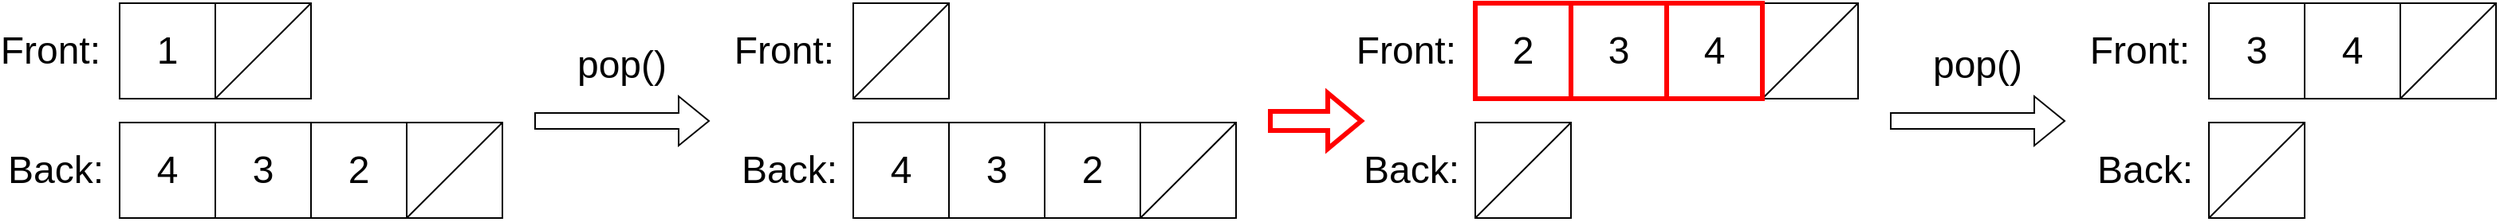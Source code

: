<mxfile version="22.1.2" type="device">
  <diagram name="第 1 页" id="KemlZvxES-pmjvx99MJy">
    <mxGraphModel dx="199" dy="658" grid="1" gridSize="10" guides="1" tooltips="1" connect="1" arrows="1" fold="1" page="1" pageScale="1" pageWidth="827" pageHeight="1169" math="0" shadow="0">
      <root>
        <mxCell id="0" />
        <mxCell id="1" parent="0" />
        <mxCell id="MlOCYBxQjXrcOC7JeDMh-37" value="Nil" style="rounded=0;whiteSpace=wrap;html=1;fontSize=24;" parent="1" vertex="1">
          <mxGeometry x="1770" y="90" width="60" height="60" as="geometry" />
        </mxCell>
        <mxCell id="MlOCYBxQjXrcOC7JeDMh-38" value="Front:&amp;nbsp;" style="text;html=1;strokeColor=none;fillColor=none;align=center;verticalAlign=middle;whiteSpace=wrap;rounded=0;fontSize=24;" parent="1" vertex="1">
          <mxGeometry x="1640" y="105" width="60" height="30" as="geometry" />
        </mxCell>
        <mxCell id="MlOCYBxQjXrcOC7JeDMh-39" value="Back:" style="text;html=1;strokeColor=none;fillColor=none;align=center;verticalAlign=middle;whiteSpace=wrap;rounded=0;fontSize=24;" parent="1" vertex="1">
          <mxGeometry x="1640" y="180" width="60" height="30" as="geometry" />
        </mxCell>
        <mxCell id="MlOCYBxQjXrcOC7JeDMh-40" value="Nil" style="rounded=0;whiteSpace=wrap;html=1;fontSize=24;" parent="1" vertex="1">
          <mxGeometry x="1890" y="165" width="60" height="60" as="geometry" />
        </mxCell>
        <mxCell id="MlOCYBxQjXrcOC7JeDMh-41" value="1" style="rounded=0;whiteSpace=wrap;html=1;fontSize=24;" parent="1" vertex="1">
          <mxGeometry x="1710" y="90" width="60" height="60" as="geometry" />
        </mxCell>
        <mxCell id="MlOCYBxQjXrcOC7JeDMh-42" value="2" style="rounded=0;whiteSpace=wrap;html=1;fontSize=24;strokeColor=#000000;strokeWidth=1;" parent="1" vertex="1">
          <mxGeometry x="1830" y="165" width="60" height="60" as="geometry" />
        </mxCell>
        <mxCell id="MlOCYBxQjXrcOC7JeDMh-43" value="4" style="rounded=0;whiteSpace=wrap;html=1;fontSize=24;strokeColor=#000000;strokeWidth=1;" parent="1" vertex="1">
          <mxGeometry x="1710" y="165" width="60" height="60" as="geometry" />
        </mxCell>
        <mxCell id="MlOCYBxQjXrcOC7JeDMh-46" value="3" style="rounded=0;whiteSpace=wrap;html=1;fontSize=24;strokeColor=#000000;strokeWidth=1;" parent="1" vertex="1">
          <mxGeometry x="1770" y="165" width="60" height="60" as="geometry" />
        </mxCell>
        <mxCell id="MlOCYBxQjXrcOC7JeDMh-47" value="" style="shape=flexArrow;endArrow=classic;html=1;rounded=0;" parent="1" edge="1">
          <mxGeometry width="50" height="50" relative="1" as="geometry">
            <mxPoint x="1970" y="164" as="sourcePoint" />
            <mxPoint x="2080" y="164" as="targetPoint" />
          </mxGeometry>
        </mxCell>
        <mxCell id="MlOCYBxQjXrcOC7JeDMh-48" value="&lt;font style=&quot;font-size: 24px;&quot;&gt;pop()&lt;/font&gt;" style="text;html=1;strokeColor=none;fillColor=none;align=center;verticalAlign=middle;whiteSpace=wrap;rounded=0;" parent="1" vertex="1">
          <mxGeometry x="1980" y="114" width="90" height="30" as="geometry" />
        </mxCell>
        <mxCell id="uQm73zSCa8k1WOQrXYzA-2" value="Front:&amp;nbsp;" style="text;html=1;strokeColor=none;fillColor=none;align=center;verticalAlign=middle;whiteSpace=wrap;rounded=0;fontSize=24;" parent="1" vertex="1">
          <mxGeometry x="2100" y="105" width="60" height="30" as="geometry" />
        </mxCell>
        <mxCell id="uQm73zSCa8k1WOQrXYzA-3" value="Back:" style="text;html=1;strokeColor=none;fillColor=none;align=center;verticalAlign=middle;whiteSpace=wrap;rounded=0;fontSize=24;" parent="1" vertex="1">
          <mxGeometry x="2100" y="180" width="60" height="30" as="geometry" />
        </mxCell>
        <mxCell id="uQm73zSCa8k1WOQrXYzA-4" value="Nil" style="rounded=0;whiteSpace=wrap;html=1;fontSize=24;" parent="1" vertex="1">
          <mxGeometry x="2350" y="165" width="60" height="60" as="geometry" />
        </mxCell>
        <mxCell id="uQm73zSCa8k1WOQrXYzA-6" value="2" style="rounded=0;whiteSpace=wrap;html=1;fontSize=24;strokeColor=#000000;strokeWidth=1;" parent="1" vertex="1">
          <mxGeometry x="2290" y="165" width="60" height="60" as="geometry" />
        </mxCell>
        <mxCell id="uQm73zSCa8k1WOQrXYzA-7" value="4" style="rounded=0;whiteSpace=wrap;html=1;fontSize=24;strokeColor=#000000;strokeWidth=1;" parent="1" vertex="1">
          <mxGeometry x="2170" y="165" width="60" height="60" as="geometry" />
        </mxCell>
        <mxCell id="uQm73zSCa8k1WOQrXYzA-8" value="3" style="rounded=0;whiteSpace=wrap;html=1;fontSize=24;strokeColor=#000000;strokeWidth=1;" parent="1" vertex="1">
          <mxGeometry x="2230" y="165" width="60" height="60" as="geometry" />
        </mxCell>
        <mxCell id="uQm73zSCa8k1WOQrXYzA-9" value="Nil" style="rounded=0;whiteSpace=wrap;html=1;fontSize=24;" parent="1" vertex="1">
          <mxGeometry x="2740" y="90" width="60" height="60" as="geometry" />
        </mxCell>
        <mxCell id="uQm73zSCa8k1WOQrXYzA-10" value="Front:&amp;nbsp;" style="text;html=1;strokeColor=none;fillColor=none;align=center;verticalAlign=middle;whiteSpace=wrap;rounded=0;fontSize=24;" parent="1" vertex="1">
          <mxGeometry x="2490" y="105" width="60" height="30" as="geometry" />
        </mxCell>
        <mxCell id="uQm73zSCa8k1WOQrXYzA-11" value="Back:" style="text;html=1;strokeColor=none;fillColor=none;align=center;verticalAlign=middle;whiteSpace=wrap;rounded=0;fontSize=24;" parent="1" vertex="1">
          <mxGeometry x="2490" y="180" width="60" height="30" as="geometry" />
        </mxCell>
        <mxCell id="uQm73zSCa8k1WOQrXYzA-12" value="Nil" style="rounded=0;whiteSpace=wrap;html=1;fontSize=24;" parent="1" vertex="1">
          <mxGeometry x="2560" y="165" width="60" height="60" as="geometry" />
        </mxCell>
        <mxCell id="uQm73zSCa8k1WOQrXYzA-13" value="2" style="rounded=0;whiteSpace=wrap;html=1;fontSize=24;strokeColor=#FF0000;strokeWidth=3;" parent="1" vertex="1">
          <mxGeometry x="2560" y="90" width="60" height="60" as="geometry" />
        </mxCell>
        <mxCell id="uQm73zSCa8k1WOQrXYzA-15" value="3" style="rounded=0;whiteSpace=wrap;html=1;fontSize=24;strokeColor=#FF0000;strokeWidth=3;" parent="1" vertex="1">
          <mxGeometry x="2620" y="90" width="60" height="60" as="geometry" />
        </mxCell>
        <mxCell id="uQm73zSCa8k1WOQrXYzA-16" value="" style="shape=flexArrow;endArrow=classic;html=1;rounded=0;strokeColor=#FF0000;strokeWidth=3;" parent="1" edge="1">
          <mxGeometry width="50" height="50" relative="1" as="geometry">
            <mxPoint x="2430" y="164" as="sourcePoint" />
            <mxPoint x="2490" y="164" as="targetPoint" />
          </mxGeometry>
        </mxCell>
        <mxCell id="uQm73zSCa8k1WOQrXYzA-17" value="" style="shape=flexArrow;endArrow=classic;html=1;rounded=0;" parent="1" edge="1">
          <mxGeometry width="50" height="50" relative="1" as="geometry">
            <mxPoint x="2820" y="164" as="sourcePoint" />
            <mxPoint x="2930" y="164" as="targetPoint" />
          </mxGeometry>
        </mxCell>
        <mxCell id="uQm73zSCa8k1WOQrXYzA-18" value="&lt;font style=&quot;font-size: 24px;&quot;&gt;pop()&lt;/font&gt;" style="text;html=1;strokeColor=none;fillColor=none;align=center;verticalAlign=middle;whiteSpace=wrap;rounded=0;" parent="1" vertex="1">
          <mxGeometry x="2830" y="114" width="90" height="30" as="geometry" />
        </mxCell>
        <mxCell id="uQm73zSCa8k1WOQrXYzA-19" value="Nil" style="rounded=0;whiteSpace=wrap;html=1;fontSize=24;" parent="1" vertex="1">
          <mxGeometry x="3140" y="90" width="60" height="60" as="geometry" />
        </mxCell>
        <mxCell id="uQm73zSCa8k1WOQrXYzA-20" value="Front:&amp;nbsp;" style="text;html=1;strokeColor=none;fillColor=none;align=center;verticalAlign=middle;whiteSpace=wrap;rounded=0;fontSize=24;" parent="1" vertex="1">
          <mxGeometry x="2950" y="105" width="60" height="30" as="geometry" />
        </mxCell>
        <mxCell id="uQm73zSCa8k1WOQrXYzA-21" value="Back:" style="text;html=1;strokeColor=none;fillColor=none;align=center;verticalAlign=middle;whiteSpace=wrap;rounded=0;fontSize=24;" parent="1" vertex="1">
          <mxGeometry x="2950" y="180" width="60" height="30" as="geometry" />
        </mxCell>
        <mxCell id="uQm73zSCa8k1WOQrXYzA-22" value="Nil" style="rounded=0;whiteSpace=wrap;html=1;fontSize=24;" parent="1" vertex="1">
          <mxGeometry x="3020" y="165" width="60" height="60" as="geometry" />
        </mxCell>
        <mxCell id="uQm73zSCa8k1WOQrXYzA-24" value="4" style="rounded=0;whiteSpace=wrap;html=1;fontSize=24;strokeColor=#000000;strokeWidth=1;" parent="1" vertex="1">
          <mxGeometry x="3080" y="90" width="60" height="60" as="geometry" />
        </mxCell>
        <mxCell id="uQm73zSCa8k1WOQrXYzA-25" value="3" style="rounded=0;whiteSpace=wrap;html=1;fontSize=24;strokeColor=#000000;strokeWidth=1;" parent="1" vertex="1">
          <mxGeometry x="3020" y="90" width="60" height="60" as="geometry" />
        </mxCell>
        <mxCell id="oD7sG7zo_Mk45XV482-H-1" value="" style="group" vertex="1" connectable="0" parent="1">
          <mxGeometry x="1770" y="90" width="60" height="60" as="geometry" />
        </mxCell>
        <mxCell id="oD7sG7zo_Mk45XV482-H-2" value="" style="rounded=0;whiteSpace=wrap;html=1;fontSize=24;" vertex="1" parent="oD7sG7zo_Mk45XV482-H-1">
          <mxGeometry width="60" height="60" as="geometry" />
        </mxCell>
        <mxCell id="oD7sG7zo_Mk45XV482-H-3" value="" style="endArrow=none;html=1;rounded=0;entryX=1;entryY=0;entryDx=0;entryDy=0;exitX=0;exitY=1;exitDx=0;exitDy=0;" edge="1" parent="oD7sG7zo_Mk45XV482-H-1" source="oD7sG7zo_Mk45XV482-H-2" target="oD7sG7zo_Mk45XV482-H-2">
          <mxGeometry width="50" height="50" relative="1" as="geometry">
            <mxPoint y="60" as="sourcePoint" />
            <mxPoint x="50" y="10" as="targetPoint" />
          </mxGeometry>
        </mxCell>
        <mxCell id="oD7sG7zo_Mk45XV482-H-4" value="" style="group" vertex="1" connectable="0" parent="1">
          <mxGeometry x="1890" y="165" width="60" height="60" as="geometry" />
        </mxCell>
        <mxCell id="oD7sG7zo_Mk45XV482-H-5" value="" style="rounded=0;whiteSpace=wrap;html=1;fontSize=24;" vertex="1" parent="oD7sG7zo_Mk45XV482-H-4">
          <mxGeometry width="60" height="60" as="geometry" />
        </mxCell>
        <mxCell id="oD7sG7zo_Mk45XV482-H-6" value="" style="endArrow=none;html=1;rounded=0;entryX=1;entryY=0;entryDx=0;entryDy=0;exitX=0;exitY=1;exitDx=0;exitDy=0;" edge="1" parent="oD7sG7zo_Mk45XV482-H-4" source="oD7sG7zo_Mk45XV482-H-5" target="oD7sG7zo_Mk45XV482-H-5">
          <mxGeometry width="50" height="50" relative="1" as="geometry">
            <mxPoint y="60" as="sourcePoint" />
            <mxPoint x="50" y="10" as="targetPoint" />
          </mxGeometry>
        </mxCell>
        <mxCell id="oD7sG7zo_Mk45XV482-H-7" value="" style="group" vertex="1" connectable="0" parent="1">
          <mxGeometry x="2170" y="90" width="60" height="60" as="geometry" />
        </mxCell>
        <mxCell id="oD7sG7zo_Mk45XV482-H-8" value="" style="rounded=0;whiteSpace=wrap;html=1;fontSize=24;" vertex="1" parent="oD7sG7zo_Mk45XV482-H-7">
          <mxGeometry width="60" height="60" as="geometry" />
        </mxCell>
        <mxCell id="oD7sG7zo_Mk45XV482-H-9" value="" style="endArrow=none;html=1;rounded=0;entryX=1;entryY=0;entryDx=0;entryDy=0;exitX=0;exitY=1;exitDx=0;exitDy=0;" edge="1" parent="oD7sG7zo_Mk45XV482-H-7" source="oD7sG7zo_Mk45XV482-H-8" target="oD7sG7zo_Mk45XV482-H-8">
          <mxGeometry width="50" height="50" relative="1" as="geometry">
            <mxPoint y="60" as="sourcePoint" />
            <mxPoint x="50" y="10" as="targetPoint" />
          </mxGeometry>
        </mxCell>
        <mxCell id="oD7sG7zo_Mk45XV482-H-10" value="" style="group" vertex="1" connectable="0" parent="1">
          <mxGeometry x="2350" y="165" width="60" height="60" as="geometry" />
        </mxCell>
        <mxCell id="oD7sG7zo_Mk45XV482-H-11" value="" style="rounded=0;whiteSpace=wrap;html=1;fontSize=24;" vertex="1" parent="oD7sG7zo_Mk45XV482-H-10">
          <mxGeometry width="60" height="60" as="geometry" />
        </mxCell>
        <mxCell id="oD7sG7zo_Mk45XV482-H-12" value="" style="endArrow=none;html=1;rounded=0;entryX=1;entryY=0;entryDx=0;entryDy=0;exitX=0;exitY=1;exitDx=0;exitDy=0;" edge="1" parent="oD7sG7zo_Mk45XV482-H-10" source="oD7sG7zo_Mk45XV482-H-11" target="oD7sG7zo_Mk45XV482-H-11">
          <mxGeometry width="50" height="50" relative="1" as="geometry">
            <mxPoint y="60" as="sourcePoint" />
            <mxPoint x="50" y="10" as="targetPoint" />
          </mxGeometry>
        </mxCell>
        <mxCell id="oD7sG7zo_Mk45XV482-H-13" value="" style="group" vertex="1" connectable="0" parent="1">
          <mxGeometry x="2560" y="165" width="60" height="60" as="geometry" />
        </mxCell>
        <mxCell id="oD7sG7zo_Mk45XV482-H-14" value="" style="rounded=0;whiteSpace=wrap;html=1;fontSize=24;" vertex="1" parent="oD7sG7zo_Mk45XV482-H-13">
          <mxGeometry width="60" height="60" as="geometry" />
        </mxCell>
        <mxCell id="oD7sG7zo_Mk45XV482-H-15" value="" style="endArrow=none;html=1;rounded=0;entryX=1;entryY=0;entryDx=0;entryDy=0;exitX=0;exitY=1;exitDx=0;exitDy=0;" edge="1" parent="oD7sG7zo_Mk45XV482-H-13" source="oD7sG7zo_Mk45XV482-H-14" target="oD7sG7zo_Mk45XV482-H-14">
          <mxGeometry width="50" height="50" relative="1" as="geometry">
            <mxPoint y="60" as="sourcePoint" />
            <mxPoint x="50" y="10" as="targetPoint" />
          </mxGeometry>
        </mxCell>
        <mxCell id="oD7sG7zo_Mk45XV482-H-16" value="" style="group" vertex="1" connectable="0" parent="1">
          <mxGeometry x="3020" y="165" width="60" height="60" as="geometry" />
        </mxCell>
        <mxCell id="oD7sG7zo_Mk45XV482-H-17" value="" style="rounded=0;whiteSpace=wrap;html=1;fontSize=24;" vertex="1" parent="oD7sG7zo_Mk45XV482-H-16">
          <mxGeometry width="60" height="60" as="geometry" />
        </mxCell>
        <mxCell id="oD7sG7zo_Mk45XV482-H-18" value="" style="endArrow=none;html=1;rounded=0;entryX=1;entryY=0;entryDx=0;entryDy=0;exitX=0;exitY=1;exitDx=0;exitDy=0;" edge="1" parent="oD7sG7zo_Mk45XV482-H-16" source="oD7sG7zo_Mk45XV482-H-17" target="oD7sG7zo_Mk45XV482-H-17">
          <mxGeometry width="50" height="50" relative="1" as="geometry">
            <mxPoint y="60" as="sourcePoint" />
            <mxPoint x="50" y="10" as="targetPoint" />
          </mxGeometry>
        </mxCell>
        <mxCell id="oD7sG7zo_Mk45XV482-H-19" value="" style="group" vertex="1" connectable="0" parent="1">
          <mxGeometry x="3140" y="90" width="60" height="60" as="geometry" />
        </mxCell>
        <mxCell id="oD7sG7zo_Mk45XV482-H-20" value="" style="rounded=0;whiteSpace=wrap;html=1;fontSize=24;" vertex="1" parent="oD7sG7zo_Mk45XV482-H-19">
          <mxGeometry width="60" height="60" as="geometry" />
        </mxCell>
        <mxCell id="oD7sG7zo_Mk45XV482-H-21" value="" style="endArrow=none;html=1;rounded=0;entryX=1;entryY=0;entryDx=0;entryDy=0;exitX=0;exitY=1;exitDx=0;exitDy=0;" edge="1" parent="oD7sG7zo_Mk45XV482-H-19" source="oD7sG7zo_Mk45XV482-H-20" target="oD7sG7zo_Mk45XV482-H-20">
          <mxGeometry width="50" height="50" relative="1" as="geometry">
            <mxPoint y="60" as="sourcePoint" />
            <mxPoint x="50" y="10" as="targetPoint" />
          </mxGeometry>
        </mxCell>
        <mxCell id="oD7sG7zo_Mk45XV482-H-22" value="" style="group" vertex="1" connectable="0" parent="1">
          <mxGeometry x="2740" y="90" width="60" height="60" as="geometry" />
        </mxCell>
        <mxCell id="oD7sG7zo_Mk45XV482-H-23" value="" style="rounded=0;whiteSpace=wrap;html=1;fontSize=24;" vertex="1" parent="oD7sG7zo_Mk45XV482-H-22">
          <mxGeometry width="60" height="60" as="geometry" />
        </mxCell>
        <mxCell id="oD7sG7zo_Mk45XV482-H-24" value="" style="endArrow=none;html=1;rounded=0;entryX=1;entryY=0;entryDx=0;entryDy=0;exitX=0;exitY=1;exitDx=0;exitDy=0;" edge="1" parent="oD7sG7zo_Mk45XV482-H-22" source="oD7sG7zo_Mk45XV482-H-23" target="oD7sG7zo_Mk45XV482-H-23">
          <mxGeometry width="50" height="50" relative="1" as="geometry">
            <mxPoint y="60" as="sourcePoint" />
            <mxPoint x="50" y="10" as="targetPoint" />
          </mxGeometry>
        </mxCell>
        <mxCell id="uQm73zSCa8k1WOQrXYzA-14" value="4" style="rounded=0;whiteSpace=wrap;html=1;fontSize=24;strokeColor=#FF0000;strokeWidth=3;" parent="1" vertex="1">
          <mxGeometry x="2680" y="90" width="60" height="60" as="geometry" />
        </mxCell>
      </root>
    </mxGraphModel>
  </diagram>
</mxfile>
